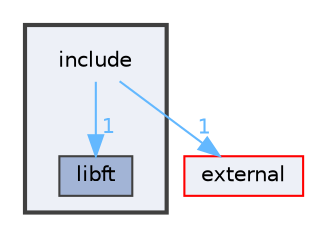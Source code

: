 digraph "/home/ssergiu/projects/cub3d/include"
{
 // INTERACTIVE_SVG=YES
 // LATEX_PDF_SIZE
  bgcolor="transparent";
  edge [fontname=Helvetica,fontsize=10,labelfontname=Helvetica,labelfontsize=10];
  node [fontname=Helvetica,fontsize=10,shape=box,height=0.2,width=0.4];
  compound=true
  subgraph clusterdir_d44c64559bbebec7f509842c48db8b23 {
    graph [ bgcolor="#edf0f7", pencolor="grey25", label="", fontname=Helvetica,fontsize=10 style="filled,bold", URL="dir_d44c64559bbebec7f509842c48db8b23.html",tooltip=""]
    dir_d44c64559bbebec7f509842c48db8b23 [shape=plaintext, label="include"];
  dir_3a910bd4b0538d5c76015cfe995c963e [label="libft", fillcolor="#a2b4d6", color="grey25", style="filled", URL="dir_3a910bd4b0538d5c76015cfe995c963e.html",tooltip=""];
  }
  dir_397d9aeee4af8edecac90968d93b57df [label="external", fillcolor="#edf0f7", color="red", style="filled", URL="dir_397d9aeee4af8edecac90968d93b57df.html",tooltip=""];
  dir_d44c64559bbebec7f509842c48db8b23->dir_397d9aeee4af8edecac90968d93b57df [headlabel="1", labeldistance=1.5 headhref="dir_000006_000001.html" color="steelblue1" fontcolor="steelblue1"];
  dir_d44c64559bbebec7f509842c48db8b23->dir_3a910bd4b0538d5c76015cfe995c963e [headlabel="1", labeldistance=1.5 headhref="dir_000006_000009.html" color="steelblue1" fontcolor="steelblue1"];
}

